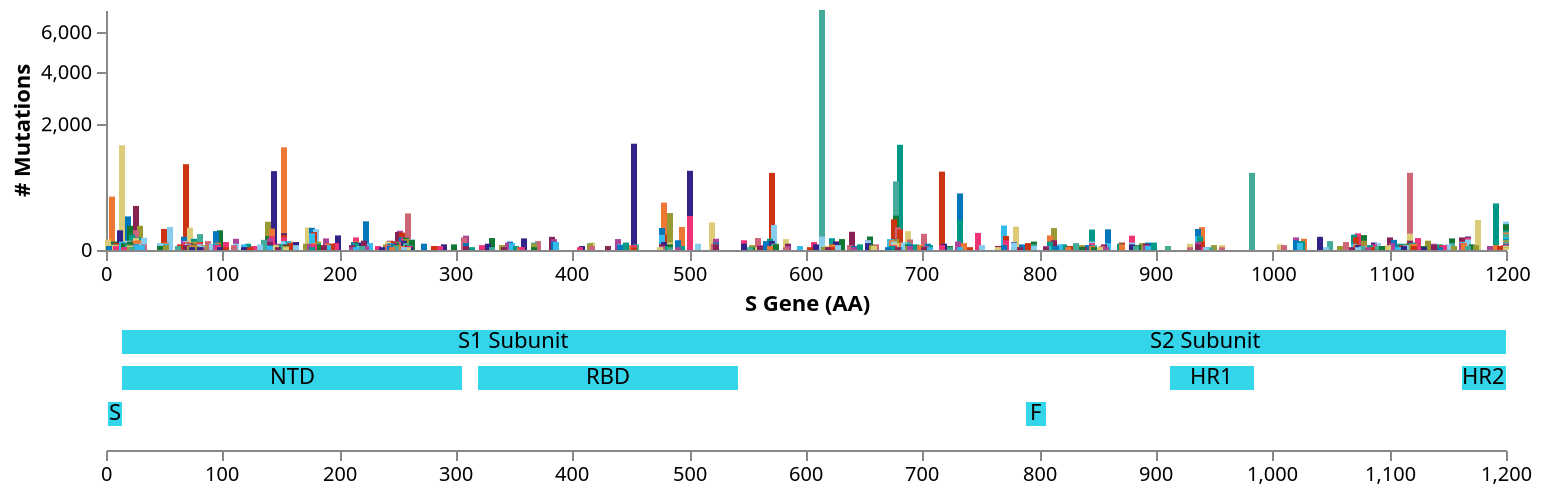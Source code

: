 {
  "$schema": "https://vega.github.io/schema/vega/v5.json",
  "description": "A basic bar chart example, with value labels shown upon mouse hover.",
  "width": 700,
  "height": 220,
  "padding": 5,

  "signals": [
    { "name": "entropyPlotHeight", "value": 120 },
    { "name": "domainPlotHeight", "value": 60 },
    { "name": "domainPlotYRange", "update": "[domainPlotHeight, 0]" },
    { "name": "domainPlotY", "update": "height - domainPlotHeight" },
    { "name": "entropyPlotYRange", "update": "[entropyPlotHeight, 0]" },
    { "name": "totalSequences", "value": 1000 },
    { "name": "posField", "value": 1 },
    {
      "name": "rectWidth",
      "update": "invert('xDetail', 3)"
    },
    { "name": "xRange", "value": [0, 1200] },
    { "name": "xLabel", "value": "S Gene (AA)" },
    { "name": "yLabel", "value": "# Mutations" },
    { "name": "detailDomain" },
    {
      "name": "hoverGroup",
      "value": null,
      "on": [
        {
          "events": "@entropybars:mouseover!",
          "update": "{group: datum.mutation}"
        },
        {
          "events": "@entropybars:mouseout!",
          "update": "null"
        }
      ]
    },
    {
      "name": "clearMutation",
      "value": true,
      "on": [
        {
          "events": "mouseup[!event.item]",
          "update": "true",
          "force": true
        }
      ]
    },
    {
      "name": "shiftMutation",
      "value": false,
      "on": [
        {
          "events": "@entropybars:click",
          "update": "event.shiftKey",
          "force": true
        }
      ]
    },
    {
      "name": "clickedMutation",
      "value": null,
      "on": [
        {
          "events": "@entropybars:click",
          "update": "{group: datum.mutation}",
          "force": true
        }
      ]
    },
    {
      "name": "clearDomain",
      "value": true,
      "on": [{ "events": "window:mousedown", "update": "true", "force": true }]
    },
    {
      "name": "shiftDomain",
      "value": false,
      "on": [
        {
          "events": "@domain_rects:click",
          "update": "event.shiftKey",
          "force": true
        }
      ]
    },
    {
      "name": "clickedDomain",
      "value": null,
      "on": [
        {
          "events": "@domain_rects:click",
          "update": "{name: datum.name}",
          "force": true
        }
      ]
    }
  ],
  "data": [
    {
      "name": "table",
      "format": {
        "type": "json"
      },
      "values": [{"group_id":3,"counts":7286,"mutation":"S|614|D|G","color":"#44aa99","mutationName":"S · D614G","pos":614},{"group_id":1557,"counts":1429,"mutation":"S|452|L|R","color":"#332288","mutationName":"S · L452R","pos":452},{"group_id":161,"counts":1401,"mutation":"S|681|P|H","color":"#009988","mutationName":"S · P681H","pos":681},{"group_id":30,"counts":1388,"mutation":"S|13|S|I","color":"#ddcc77","mutationName":"S · S13I","pos":13},{"group_id":6639,"counts":1333,"mutation":"S|152|W|C","color":"#ee7733","mutationName":"S · W152C","pos":152},{"group_id":157,"counts":931,"mutation":"S|69|HV|-","color":"#cc3311","mutationName":"S · HV69-","pos":69},{"group_id":159,"counts":794,"mutation":"S|501|N|Y","color":"#332288","mutationName":"S · N501Y","pos":501},{"group_id":158,"counts":787,"mutation":"S|144|Y|-","color":"#332288","mutationName":"S · Y144-","pos":144},{"group_id":162,"counts":777,"mutation":"S|716|T|I","color":"#cc3311","mutationName":"S · T716I","pos":716},{"group_id":160,"counts":753,"mutation":"S|570|A|D","color":"#cc3311","mutationName":"S · A570D","pos":570},{"group_id":163,"counts":753,"mutation":"S|982|S|A","color":"#44aa99","mutationName":"S · S982A","pos":982},{"group_id":164,"counts":753,"mutation":"S|1118|D|H","color":"#cc6677","mutationName":"S · D1118H","pos":1118},{"group_id":1244,"counts":595,"mutation":"S|677|Q|H","color":"#44aa99","mutationName":"S · Q677H","pos":677},{"group_id":3754,"counts":405,"mutation":"S|732|T|A","color":"#0077bb","mutationName":"S · T732A","pos":732},{"group_id":78,"counts":361,"mutation":"S|5|L|F","color":"#ee7733","mutationName":"S · L5F","pos":5},{"group_id":4653,"counts":284,"mutation":"S|478|T|K","color":"#ee7733","mutationName":"S · T478K","pos":478},{"group_id":2946,"counts":274,"mutation":"S|1191|K|N","color":"#009988","mutationName":"S · K1191N","pos":1191},{"group_id":1719,"counts":245,"mutation":"S|26|P|S","color":"#882255","mutationName":"S · P26S","pos":26},{"group_id":1895,"counts":173,"mutation":"S|484|E|K","color":"#999933","mutationName":"S · E484K","pos":484},{"group_id":2502,"counts":169,"mutation":"S|258|W|L","color":"#cc6677","mutationName":"S · W258L","pos":258},{"group_id":6868,"counts":149,"mutation":"S|677|Q|P","color":"#117733","mutationName":"S · Q677P","pos":677},{"group_id":704,"counts":146,"mutation":"S|501|N|T","color":"#ee3377","mutationName":"S · N501T","pos":501},{"group_id":2019,"counts":143,"mutation":"S|18|L|F","color":"#0077bb","mutationName":"S · L18F","pos":18},{"group_id":1933,"counts":119,"mutation":"S|675|Q|H","color":"#cc3311","mutationName":"S · Q675H","pos":675},{"group_id":2123,"counts":114,"mutation":"S|1176|V|F","color":"#ddcc77","mutationName":"S · V1176F","pos":1176},{"group_id":7144,"counts":113,"mutation":"S|732|T|S","color":"#009988","mutationName":"S · T732S","pos":732},{"group_id":1036,"counts":104,"mutation":"S|222|A|V","color":"#0077bb","mutationName":"S · A222V","pos":222},{"group_id":77,"counts":102,"mutation":"S|1228|V|L","color":"#88ccee","mutationName":"S · V1228L","pos":1228},{"group_id":2243,"counts":101,"mutation":"S|138|D|Y","color":"#999933","mutationName":"S · D138Y","pos":138},{"group_id":1479,"counts":96,"mutation":"S|520|A|S","color":"#ddcc77","mutationName":"S · A520S","pos":520},{"group_id":4242,"counts":84,"mutation":"S|1202|E|Q","color":"#117733","mutationName":"S · E1202Q","pos":1202},{"group_id":815,"counts":79,"mutation":"S|572|T|I","color":"#88ccee","mutationName":"S · T572I","pos":572},{"group_id":375,"counts":76,"mutation":"S|769|G|V","color":"#33bbee","mutationName":"S · G769V","pos":769},{"group_id":300,"counts":74,"mutation":"S|29|T|I","color":"#999933","mutationName":"S · T29I","pos":29},{"group_id":5936,"counts":74,"mutation":"S|20|T|I","color":"#117733","mutationName":"S · T20I","pos":20},{"group_id":1264,"counts":70,"mutation":"S|780|E|Q","color":"#ddcc77","mutationName":"S · E780Q","pos":780},{"group_id":368,"counts":67,"mutation":"S|54|L|F","color":"#88ccee","mutationName":"S · L54F","pos":54},{"group_id":2729,"counts":67,"mutation":"S|494|S|P","color":"#ee7733","mutationName":"S · S494P","pos":494},{"group_id":1189,"counts":66,"mutation":"S|939|S|F","color":"#ee7733","mutationName":"S · S939F","pos":939},{"group_id":4692,"counts":65,"mutation":"S|679|N|K","color":"#cc6677","mutationName":"S · N679K","pos":679},{"group_id":5235,"counts":64,"mutation":"S|173|Q|K","color":"#ddcc77","mutationName":"S · Q173K","pos":173},{"group_id":7449,"counts":63,"mutation":"S|72|G|R","color":"#ddcc77","mutationName":"S · G72R","pos":72},{"group_id":2021,"counts":62,"mutation":"S|176|L|F","color":"#0077bb","mutationName":"S · L176F","pos":176},{"group_id":315,"counts":61,"mutation":"S|477|S|N","color":"#0077bb","mutationName":"S · S477N","pos":477},{"group_id":1989,"counts":61,"mutation":"S|812|P|L","color":"#999933","mutationName":"S · P812L","pos":812},{"group_id":4652,"counts":58,"mutation":"S|142|G|S","color":"#ee7733","mutationName":"S · G142S","pos":142},{"group_id":1318,"counts":56,"mutation":"S|49|H|Y","color":"#cc3311","mutationName":"S · H49Y","pos":49},{"group_id":7231,"counts":56,"mutation":"S|936|D|N","color":"#0077bb","mutationName":"S · D936N","pos":936},{"group_id":1414,"counts":54,"mutation":"S|859|T|I","color":"#0077bb","mutationName":"S · T859I","pos":859},{"group_id":5296,"counts":54,"mutation":"S|180|E|V","color":"#88ccee","mutationName":"S · E180V","pos":180},{"group_id":172,"counts":53,"mutation":"S|845|A|S","color":"#009988","mutationName":"S · A845S","pos":845},{"group_id":4271,"counts":53,"mutation":"S|681|P|R","color":"#cc3311","mutationName":"S · P681R","pos":681},{"group_id":1462,"counts":50,"mutation":"S|1264|V|L","color":"#009988","mutationName":"S · V1264L","pos":1264},{"group_id":216,"counts":49,"mutation":"S|12|S|F","color":"#332288","mutationName":"S · S12F","pos":12},{"group_id":1149,"counts":49,"mutation":"S|98|S|F","color":"#117733","mutationName":"S · S98F","pos":98},{"group_id":3812,"counts":49,"mutation":"S|26|P|L","color":"#cc6677","mutationName":"S · P26L","pos":26},{"group_id":6325,"counts":47,"mutation":"S|252|G|V","color":"#aa4499","mutationName":"S · G252V","pos":252},{"group_id":31,"counts":45,"mutation":"S|95|T|I","color":"#0077bb","mutationName":"S · T95I","pos":95},{"group_id":1229,"counts":45,"mutation":"S|688|A|V","color":"#ddcc77","mutationName":"S · A688V","pos":688},{"group_id":4927,"counts":43,"mutation":"S|1252|S|F","color":"#44aa99","mutationName":"S · S1252F","pos":1252},{"group_id":111,"counts":42,"mutation":"S|640|S|F","color":"#882255","mutationName":"S · S640F","pos":640},{"group_id":3987,"counts":41,"mutation":"S|178|D|N","color":"#cc3311","mutationName":"S · D178N","pos":178},{"group_id":6605,"counts":41,"mutation":"S|251|P|S","color":"#882255","mutationName":"S · P251S","pos":251},{"group_id":633,"counts":38,"mutation":"S|254|S|F","color":"#cc3311","mutationName":"S · S254F","pos":254},{"group_id":1035,"counts":38,"mutation":"S|1237|M|I","color":"#ee7733","mutationName":"S · M1237I","pos":1237},{"group_id":5743,"counts":37,"mutation":"S|747|T|I","color":"#ee3377","mutationName":"S · T747I","pos":747},{"group_id":1740,"counts":35,"mutation":"S|153|M|I","color":"#332288","mutationName":"S · M153I","pos":153},{"group_id":2214,"counts":35,"mutation":"S|1073|K|N","color":"#ee3377","mutationName":"S · K1073N","pos":1073},{"group_id":2953,"counts":35,"mutation":"S|177|M|I","color":"#33bbee","mutationName":"S · M177I","pos":177},{"group_id":5165,"counts":34,"mutation":"S|1117|T|I","color":"#ddcc77","mutationName":"S · T1117I","pos":1117},{"group_id":3110,"counts":33,"mutation":"S|701|A|V","color":"#cc6677","mutationName":"S · A701V","pos":701},{"group_id":1047,"counts":32,"mutation":"S|80|D|Y","color":"#44aa99","mutationName":"S · D80Y","pos":80},{"group_id":1118,"counts":32,"mutation":"S|1229|M|I","color":"#44aa99","mutationName":"S · M1229I","pos":1229},{"group_id":960,"counts":30,"mutation":"S|22|T|I","color":"#009988","mutationName":"S · T22I","pos":22},{"group_id":5370,"counts":30,"mutation":"S|1070|A|V","color":"#009988","mutationName":"S · A1070V","pos":1070},{"group_id":7126,"counts":30,"mutation":"S|478|T|R","color":"#cc3311","mutationName":"S · T478R","pos":478},{"group_id":1152,"counts":29,"mutation":"S|477|S|R","color":"#33bbee","mutationName":"S · S477R","pos":477},{"group_id":3671,"counts":29,"mutation":"S|152|W|L","color":"#cc3311","mutationName":"S · W152L","pos":152},{"group_id":189,"counts":28,"mutation":"S|1078|A|S","color":"#117733","mutationName":"S · A1078S","pos":1078},{"group_id":1207,"counts":27,"mutation":"S|809|P|S","color":"#ee7733","mutationName":"S · P809S","pos":809},{"group_id":5507,"counts":27,"mutation":"S|198|D|G","color":"#332288","mutationName":"S · D198G","pos":198},{"group_id":463,"counts":26,"mutation":"S|879|A|S","color":"#ee3377","mutationName":"S · A879S","pos":879},{"group_id":2134,"counts":26,"mutation":"S|308|V|L","color":"#aa4499","mutationName":"S · V308L","pos":308},{"group_id":4476,"counts":25,"mutation":"S|771|A|S","color":"#cc3311","mutationName":"S · A771S","pos":771},{"group_id":840,"counts":24,"mutation":"S|936|D|Y","color":"#33bbee","mutationName":"S · D936Y","pos":936},{"group_id":2958,"counts":24,"mutation":"S|138|D|H","color":"#117733","mutationName":"S · D138H","pos":138},{"group_id":4272,"counts":24,"mutation":"S|143|V|F","color":"#ee3377","mutationName":"S · V143F","pos":143},{"group_id":641,"counts":23,"mutation":"S|938|L|F","color":"#009988","mutationName":"S · L938F","pos":938},{"group_id":1284,"counts":23,"mutation":"S|613|Q|H","color":"#88ccee","mutationName":"S · Q613H","pos":613},{"group_id":1637,"counts":23,"mutation":"S|655|H|Y","color":"#117733","mutationName":"S · H655Y","pos":655},{"group_id":3386,"counts":23,"mutation":"S|1167|G|V","color":"#332288","mutationName":"S · G1167V","pos":1167},{"group_id":2826,"counts":22,"mutation":"S|67|A|V","color":"#0077bb","mutationName":"S · A67V","pos":67},{"group_id":3495,"counts":22,"mutation":"S|382|V|L","color":"#882255","mutationName":"S · V382L","pos":382},{"group_id":6282,"counts":22,"mutation":"S|1040|V|F","color":"#332288","mutationName":"S · V1040F","pos":1040},{"group_id":2827,"counts":21,"mutation":"S|253|D|G","color":"#0077bb","mutationName":"S · D253G","pos":253},{"group_id":7055,"counts":21,"mutation":"S|1071|Q|L","color":"#cc3311","mutationName":"S · Q1071L","pos":1071},{"group_id":52,"counts":20,"mutation":"S|307|T|I","color":"#cc6677","mutationName":"S · T307I","pos":307},{"group_id":392,"counts":20,"mutation":"S|1263|P|L","color":"#33bbee","mutationName":"S · P1263L","pos":1263},{"group_id":837,"counts":20,"mutation":"S|215|D|Y","color":"#ee3377","mutationName":"S · D215Y","pos":215},{"group_id":1348,"counts":20,"mutation":"S|1162|P|S","color":"#882255","mutationName":"S · P1162S","pos":1162},{"group_id":1460,"counts":20,"mutation":"S|27|A|S","color":"#009988","mutationName":"S · A27S","pos":27},{"group_id":2093,"counts":20,"mutation":"S|1101|H|Y","color":"#882255","mutationName":"S · H1101Y","pos":1101},{"group_id":3120,"counts":20,"mutation":"S|1020|A|S","color":"#aa4499","mutationName":"S · A1020S","pos":1020},{"group_id":3800,"counts":20,"mutation":"S|152|W|R","color":"#ee3377","mutationName":"S · W152R","pos":152},{"group_id":7781,"counts":20,"mutation":"S|1167|G|A","color":"#ee3377","mutationName":"S · G1167A","pos":1167},{"group_id":1436,"counts":19,"mutation":"S|255|S|F","color":"#ee3377","mutationName":"S · S255F","pos":255},{"group_id":1852,"counts":19,"mutation":"S|257|G|S","color":"#117733","mutationName":"S · G257S","pos":257},{"group_id":3209,"counts":19,"mutation":"S|32|F|L","color":"#88ccee","mutationName":"S · F32L","pos":32},{"group_id":217,"counts":18,"mutation":"S|330|P|S","color":"#117733","mutationName":"S · P330S","pos":330},{"group_id":411,"counts":18,"mutation":"S|1124|G|V","color":"#ee3377","mutationName":"S · G1124V","pos":1124},{"group_id":593,"counts":18,"mutation":"S|558|K|N","color":"#cc6677","mutationName":"S · K558N","pos":558},{"group_id":3867,"counts":18,"mutation":"S|622|V|F","color":"#33bbee","mutationName":"S · V622F","pos":622},{"group_id":7268,"counts":18,"mutation":"S|26|P|H","color":"#ddcc77","mutationName":"S · P26H","pos":26},{"group_id":1226,"counts":17,"mutation":"S|189|L|F","color":"#aa4499","mutationName":"S · L189F","pos":189},{"group_id":3335,"counts":17,"mutation":"S|1153|D|Y","color":"#117733","mutationName":"S · D1153Y","pos":1153},{"group_id":4163,"counts":17,"mutation":"S|141|LGV|-","color":"#aa4499","mutationName":"S · LGV141-","pos":141},{"group_id":7195,"counts":17,"mutation":"S|359|S|N","color":"#332288","mutationName":"S · S359N","pos":359},{"group_id":126,"counts":16,"mutation":"S|76|T|I","color":"#009988","mutationName":"S · T76I","pos":76},{"group_id":871,"counts":16,"mutation":"S|522|A|S","color":"#aa4499","mutationName":"S · A522S","pos":522},{"group_id":1858,"counts":16,"mutation":"S|675|Q|R","color":"#332288","mutationName":"S · Q675R","pos":675},{"group_id":2453,"counts":16,"mutation":"S|111|D|N","color":"#aa4499","mutationName":"S · D111N","pos":111},{"group_id":2530,"counts":16,"mutation":"S|622|V|I","color":"#009988","mutationName":"S · V622I","pos":622},{"group_id":4293,"counts":16,"mutation":"S|1027|T|I","color":"#ee7733","mutationName":"S · T1027I","pos":1027},{"group_id":6946,"counts":16,"mutation":"S|1236|C|S","color":"#009988","mutationName":"S · C1236S","pos":1236},{"group_id":7758,"counts":16,"mutation":"S|569|I|F","color":"#009988","mutationName":"S · I569F","pos":569},{"group_id":724,"counts":15,"mutation":"S|672|A|V","color":"#33bbee","mutationName":"S · A672V","pos":672},{"group_id":1117,"counts":15,"mutation":"S|439|N|K","color":"#aa4499","mutationName":"S · N439K","pos":439},{"group_id":2022,"counts":15,"mutation":"S|583|E|D","color":"#ddcc77","mutationName":"S · E583D","pos":583},{"group_id":2654,"counts":15,"mutation":"S|631|P|S","color":"#117733","mutationName":"S · P631S","pos":631},{"group_id":3425,"counts":15,"mutation":"S|384|P|L","color":"#aa4499","mutationName":"S · P384L","pos":384},{"group_id":3902,"counts":15,"mutation":"S|677|Q|R","color":"#999933","mutationName":"S · Q677R","pos":677},{"group_id":7156,"counts":15,"mutation":"S|257|G|V","color":"#999933","mutationName":"S · G257V","pos":257},{"group_id":251,"counts":14,"mutation":"S|262|A|S","color":"#88ccee","mutationName":"S · A262S","pos":262},{"group_id":928,"counts":14,"mutation":"S|1219|G|C","color":"#0077bb","mutationName":"S · G1219C","pos":1219},{"group_id":3091,"counts":14,"mutation":"S|2|F|L","color":"#ddcc77","mutationName":"S · F2L","pos":2},{"group_id":4407,"counts":14,"mutation":"S|689|S|I","color":"#cc6677","mutationName":"S · S689I","pos":689},{"group_id":6899,"counts":14,"mutation":"S|1168|D|G","color":"#88ccee","mutationName":"S · D1168G","pos":1168},{"group_id":39,"counts":13,"mutation":"S|1219|G|V","color":"#33bbee","mutationName":"S · G1219V","pos":1219},{"group_id":369,"counts":13,"mutation":"S|1104|V|L","color":"#0077bb","mutationName":"S · V1104L","pos":1104},{"group_id":1029,"counts":13,"mutation":"S|812|P|S","color":"#cc6677","mutationName":"S · P812S","pos":812},{"group_id":6318,"counts":13,"mutation":"S|263|A|S","color":"#117733","mutationName":"S · A263S","pos":263},{"group_id":6933,"counts":13,"mutation":"S|136|C|G","color":"#44aa99","mutationName":"S · C136G","pos":136},{"group_id":526,"counts":12,"mutation":"S|1020|A|V","color":"#0077bb","mutationName":"S · A1020V","pos":1020},{"group_id":839,"counts":12,"mutation":"S|547|T|I","color":"#ee3377","mutationName":"S · T547I","pos":547},{"group_id":1227,"counts":12,"mutation":"S|772|V|I","color":"#ee3377","mutationName":"S · V772I","pos":772},{"group_id":2471,"counts":12,"mutation":"S|653|A|V","color":"#ee3377","mutationName":"S · A653V","pos":653},{"group_id":2477,"counts":12,"mutation":"S|27|A|V","color":"#ee7733","mutationName":"S · A27V","pos":27},{"group_id":2988,"counts":12,"mutation":"S|1243|C|F","color":"#999933","mutationName":"S · C1243F","pos":1243},{"group_id":3935,"counts":12,"mutation":"S|654|E|Q","color":"#88ccee","mutationName":"S · E654Q","pos":654},{"group_id":5214,"counts":12,"mutation":"S|813|S|I","color":"#882255","mutationName":"S · S813I","pos":813},{"group_id":6840,"counts":12,"mutation":"S|490|F|S","color":"#0077bb","mutationName":"S · F490S","pos":490},{"group_id":6886,"counts":12,"mutation":"S|674|Y|F","color":"#ee7733","mutationName":"S · Y674F","pos":674},{"group_id":2270,"counts":11,"mutation":"S|221|S|L","color":"#882255","mutationName":"S · S221L","pos":221},{"group_id":3254,"counts":11,"mutation":"S|1118|D|Y","color":"#882255","mutationName":"S · D1118Y","pos":1118},{"group_id":3396,"counts":11,"mutation":"S|256|S|L","color":"#332288","mutationName":"S · S256L","pos":256},{"group_id":3805,"counts":11,"mutation":"S|22|T|N","color":"#ee7733","mutationName":"S · T22N","pos":22},{"group_id":4307,"counts":11,"mutation":"S|243|A|S","color":"#aa4499","mutationName":"S · A243S","pos":243},{"group_id":4603,"counts":11,"mutation":"S|67|A|S","color":"#aa4499","mutationName":"S · A67S","pos":67},{"group_id":4981,"counts":11,"mutation":"S|1078|A|T","color":"#999933","mutationName":"S · A1078T","pos":1078},{"group_id":5524,"counts":11,"mutation":"S|19|T|I","color":"#88ccee","mutationName":"S · T19I","pos":19},{"group_id":7226,"counts":11,"mutation":"S|1133|V|A","color":"#999933","mutationName":"S · V1133A","pos":1133},{"group_id":90,"counts":10,"mutation":"S|153|M|T","color":"#88ccee","mutationName":"S · M153T","pos":153},{"group_id":1504,"counts":10,"mutation":"S|215|D|G","color":"#ee7733","mutationName":"S · D215G","pos":215},{"group_id":1667,"counts":10,"mutation":"S|69|H|Y","color":"#88ccee","mutationName":"S · H69Y","pos":69},{"group_id":2472,"counts":10,"mutation":"S|570|A|V","color":"#332288","mutationName":"S · A570V","pos":570},{"group_id":4184,"counts":10,"mutation":"S|245|H|Y","color":"#cc3311","mutationName":"S · H245Y","pos":245},{"group_id":6157,"counts":10,"mutation":"S|88|D|H","color":"#cc6677","mutationName":"S · D88H","pos":88},{"group_id":6878,"counts":10,"mutation":"S|1026|A|S","color":"#009988","mutationName":"S · A1026S","pos":1026},{"group_id":6880,"counts":10,"mutation":"S|565|F|L","color":"#0077bb","mutationName":"S · F565L","pos":565},{"group_id":7414,"counts":10,"mutation":"S|1050|M|I","color":"#44aa99","mutationName":"S · M1050I","pos":1050},{"group_id":7666,"counts":10,"mutation":"S|370|N|S","color":"#cc6677","mutationName":"S · N370S","pos":370},{"group_id":7996,"counts":10,"mutation":"S|156|E|V","color":"#009988","mutationName":"S · E156V","pos":156},{"group_id":62,"counts":9,"mutation":"S|181|G|V","color":"#999933","mutationName":"S · G181V","pos":181},{"group_id":374,"counts":9,"mutation":"S|1162|P|L","color":"#cc6677","mutationName":"S · P1162L","pos":1162},{"group_id":1154,"counts":9,"mutation":"S|626|A|S","color":"#ee3377","mutationName":"S · A626S","pos":626},{"group_id":1365,"counts":9,"mutation":"S|731|M|I","color":"#aa4499","mutationName":"S · M731I","pos":731},{"group_id":1375,"counts":9,"mutation":"S|846|A|V","color":"#88ccee","mutationName":"S · A846V","pos":846},{"group_id":1547,"counts":9,"mutation":"S|940|S|F","color":"#cc3311","mutationName":"S · S940F","pos":940},{"group_id":1584,"counts":9,"mutation":"S|796|D|Y","color":"#117733","mutationName":"S · D796Y","pos":796},{"group_id":1689,"counts":9,"mutation":"S|75|G|V","color":"#999933","mutationName":"S · G75V","pos":75},{"group_id":1692,"counts":9,"mutation":"S|346|R|K","color":"#0077bb","mutationName":"S · R346K","pos":346},{"group_id":1706,"counts":9,"mutation":"S|241|LLA|-","color":"#ddcc77","mutationName":"S · LLA241-","pos":241},{"group_id":1731,"counts":9,"mutation":"S|384|P|S","color":"#0077bb","mutationName":"S · P384S","pos":384},{"group_id":1934,"counts":9,"mutation":"S|21|R|I","color":"#117733","mutationName":"S · R21I","pos":21},{"group_id":2090,"counts":9,"mutation":"S|157|F|L","color":"#ee7733","mutationName":"S · F157L","pos":157},{"group_id":2904,"counts":9,"mutation":"S|626|A|V","color":"#332288","mutationName":"S · A626V","pos":626},{"group_id":3049,"counts":9,"mutation":"S|676|T|I","color":"#88ccee","mutationName":"S · T676I","pos":676},{"group_id":3253,"counts":9,"mutation":"S|14|Q|H","color":"#33bbee","mutationName":"S · Q14H","pos":14},{"group_id":5578,"counts":9,"mutation":"S|251|P|H","color":"#cc6677","mutationName":"S · P251H","pos":251},{"group_id":7917,"counts":9,"mutation":"S|809|P|L","color":"#009988","mutationName":"S · P809L","pos":809},{"group_id":8284,"counts":9,"mutation":"S|6|V|I","color":"#117733","mutationName":"S · V6I","pos":6},{"group_id":8288,"counts":9,"mutation":"S|156|E|Q","color":"#33bbee","mutationName":"S · E156Q","pos":156},{"group_id":143,"counts":8,"mutation":"S|778|T|I","color":"#332288","mutationName":"S · T778I","pos":778},{"group_id":474,"counts":8,"mutation":"S|141|LGVY|-","color":"#882255","mutationName":"S · LGVY141-","pos":141},{"group_id":1258,"counts":8,"mutation":"S|687|V|I","color":"#44aa99","mutationName":"S · V687I","pos":687},{"group_id":1272,"counts":8,"mutation":"S|1163|D|Y","color":"#33bbee","mutationName":"S · D1163Y","pos":1163},{"group_id":1911,"counts":8,"mutation":"S|1063|L|F","color":"#cc6677","mutationName":"S · L1063F","pos":1063},{"group_id":1998,"counts":8,"mutation":"S|936|D|H","color":"#aa4499","mutationName":"S · D936H","pos":936},{"group_id":3327,"counts":8,"mutation":"S|213|V|L","color":"#0077bb","mutationName":"S · V213L","pos":213},{"group_id":5720,"counts":8,"mutation":"S|479|P|S","color":"#332288","mutationName":"S · P479S","pos":479},{"group_id":6068,"counts":8,"mutation":"S|1239|S|T","color":"#44aa99","mutationName":"S · S1239T","pos":1239},{"group_id":6820,"counts":8,"mutation":"S|607|Q|H","color":"#ee3377","mutationName":"S · Q607H","pos":607},{"group_id":6927,"counts":8,"mutation":"S|102|R|S","color":"#ee3377","mutationName":"S · R102S","pos":102},{"group_id":7543,"counts":8,"mutation":"S|385|T|I","color":"#33bbee","mutationName":"S · T385I","pos":385},{"group_id":7586,"counts":8,"mutation":"S|163|A|S","color":"#332288","mutationName":"S · A163S","pos":163},{"group_id":8012,"counts":8,"mutation":"S|69|H|Q","color":"#ee3377","mutationName":"S · H69Q","pos":69},{"group_id":8129,"counts":8,"mutation":"S|80|D|A","color":"#cc3311","mutationName":"S · D80A","pos":80},{"group_id":420,"counts":7,"mutation":"S|344|A|S","color":"#aa4499","mutationName":"S · A344S","pos":344},{"group_id":471,"counts":7,"mutation":"S|367|V|F","color":"#44aa99","mutationName":"S · V367F","pos":367},{"group_id":580,"counts":7,"mutation":"S|899|A|S","color":"#009988","mutationName":"S · A899S","pos":899},{"group_id":738,"counts":7,"mutation":"S|215|D|H","color":"#cc3311","mutationName":"S · D215H","pos":215},{"group_id":1356,"counts":7,"mutation":"S|70|V|F","color":"#ee7733","mutationName":"S · V70F","pos":70},{"group_id":1863,"counts":7,"mutation":"S|484|E|Q","color":"#ddcc77","mutationName":"S · E484Q","pos":484},{"group_id":2108,"counts":7,"mutation":"S|216|L|F","color":"#332288","mutationName":"S · L216F","pos":216},{"group_id":2448,"counts":7,"mutation":"S|96|E|D","color":"#ee7733","mutationName":"S · E96D","pos":96},{"group_id":2691,"counts":7,"mutation":"S|681|P|L","color":"#ee7733","mutationName":"S · P681L","pos":681},{"group_id":3042,"counts":7,"mutation":"S|78|R|M","color":"#ee7733","mutationName":"S · R78M","pos":78},{"group_id":3262,"counts":7,"mutation":"S|1120|T|I","color":"#0077bb","mutationName":"S · T1120I","pos":1120},{"group_id":3550,"counts":7,"mutation":"S|522|A|V","color":"#0077bb","mutationName":"S · A522V","pos":522},{"group_id":3611,"counts":7,"mutation":"S|684|A|V","color":"#88ccee","mutationName":"S · A684V","pos":684},{"group_id":3726,"counts":7,"mutation":"S|446|G|V","color":"#009988","mutationName":"S · G446V","pos":446},{"group_id":4093,"counts":7,"mutation":"S|879|A|V","color":"#88ccee","mutationName":"S · A879V","pos":879},{"group_id":5009,"counts":7,"mutation":"S|1087|A|S","color":"#332288","mutationName":"S · A1087S","pos":1087},{"group_id":5778,"counts":7,"mutation":"S|871|A|V","color":"#cc3311","mutationName":"S · A871V","pos":871},{"group_id":6983,"counts":7,"mutation":"S|779|Q|R","color":"#88ccee","mutationName":"S · Q779R","pos":779},{"group_id":7672,"counts":7,"mutation":"S|249|L|S","color":"#117733","mutationName":"S · L249S","pos":249},{"group_id":7714,"counts":7,"mutation":"S|52|Q|R","color":"#ee7733","mutationName":"S · Q52R","pos":52},{"group_id":8130,"counts":7,"mutation":"S|417|K|N","color":"#ddcc77","mutationName":"S · K417N","pos":417},{"group_id":8153,"counts":7,"mutation":"S|893|A|S","color":"#0077bb","mutationName":"S · A893S","pos":893},{"group_id":762,"counts":6,"mutation":"S|47|V|I","color":"#88ccee","mutationName":"S · V47I","pos":47},{"group_id":879,"counts":6,"mutation":"S|831|A|V","color":"#44aa99","mutationName":"S · A831V","pos":831},{"group_id":979,"counts":6,"mutation":"S|72|G|W","color":"#882255","mutationName":"S · G72W","pos":72},{"group_id":1698,"counts":6,"mutation":"S|791|T|I","color":"#cc3311","mutationName":"S · T791I","pos":791},{"group_id":1756,"counts":6,"mutation":"S|9|P|L","color":"#999933","mutationName":"S · P9L","pos":9},{"group_id":1783,"counts":6,"mutation":"S|197|I|V","color":"#ee3377","mutationName":"S · I197V","pos":197},{"group_id":1890,"counts":6,"mutation":"S|309|E|Q","color":"#0077bb","mutationName":"S · E309Q","pos":309},{"group_id":2207,"counts":6,"mutation":"S|859|T|N","color":"#33bbee","mutationName":"S · T859N","pos":859},{"group_id":2755,"counts":6,"mutation":"S|1091|R|H","color":"#88ccee","mutationName":"S · R1091H","pos":1091},{"group_id":2874,"counts":6,"mutation":"S|1163|D|G","color":"#aa4499","mutationName":"S · D1163G","pos":1163},{"group_id":2979,"counts":6,"mutation":"S|214|R|L","color":"#009988","mutationName":"S · R214L","pos":214},{"group_id":3138,"counts":6,"mutation":"S|678|T|I","color":"#ddcc77","mutationName":"S · T678I","pos":678},{"group_id":3599,"counts":6,"mutation":"S|348|A|S","color":"#33bbee","mutationName":"S · A348S","pos":348},{"group_id":4150,"counts":6,"mutation":"S|181|G|A","color":"#44aa99","mutationName":"S · G181A","pos":181},{"group_id":4386,"counts":6,"mutation":"S|1235|C|F","color":"#0077bb","mutationName":"S · C1235F","pos":1235},{"group_id":4552,"counts":6,"mutation":"S|735|S|L","color":"#ee7733","mutationName":"S · S735L","pos":735},{"group_id":4588,"counts":6,"mutation":"S|1164|V|I","color":"#ee7733","mutationName":"S · V1164I","pos":1164},{"group_id":4667,"counts":6,"mutation":"S|257|G|D","color":"#44aa99","mutationName":"S · G257D","pos":257},{"group_id":4714,"counts":6,"mutation":"S|227|V|L","color":"#33bbee","mutationName":"S · V227L","pos":227},{"group_id":5029,"counts":6,"mutation":"S|178|D|G","color":"#ee7733","mutationName":"S · D178G","pos":178},{"group_id":5344,"counts":6,"mutation":"S|16|V|F","color":"#117733","mutationName":"S · V16F","pos":16},{"group_id":5460,"counts":6,"mutation":"S|1103|F|L","color":"#aa4499","mutationName":"S · F1103L","pos":1103},{"group_id":5834,"counts":6,"mutation":"S|654|E|K","color":"#332288","mutationName":"S · E654K","pos":654},{"group_id":6226,"counts":6,"mutation":"S|888|F|L","color":"#999933","mutationName":"S · F888L","pos":888},{"group_id":7118,"counts":6,"mutation":"S|1153|D|G","color":"#44aa99","mutationName":"S · D1153G","pos":1153},{"group_id":7269,"counts":6,"mutation":"S|8|L|F","color":"#cc3311","mutationName":"S · L8F","pos":8},{"group_id":7280,"counts":6,"mutation":"S|1023|N|S","color":"#33bbee","mutationName":"S · N1023S","pos":1023},{"group_id":7502,"counts":6,"mutation":"S|157|F|S","color":"#cc3311","mutationName":"S · F157S","pos":157},{"group_id":7673,"counts":6,"mutation":"S|1121|F|L","color":"#009988","mutationName":"S · F1121L","pos":1121},{"group_id":7692,"counts":6,"mutation":"S|846|A|G","color":"#ee3377","mutationName":"S · A846G","pos":846},{"group_id":8152,"counts":6,"mutation":"S|246|R|I","color":"#ee3377","mutationName":"S · R246I","pos":246},{"group_id":8187,"counts":6,"mutation":"S|244|L|S","color":"#33bbee","mutationName":"S · L244S","pos":244},{"group_id":8345,"counts":6,"mutation":"S|80|D|F","color":"#ee3377","mutationName":"S · D80F","pos":80},{"group_id":503,"counts":5,"mutation":"S|1114|I|T","color":"#44aa99","mutationName":"S · I1114T","pos":1114},{"group_id":1186,"counts":5,"mutation":"S|272|P|L","color":"#0077bb","mutationName":"S · P272L","pos":272},{"group_id":1199,"counts":5,"mutation":"S|90|V|F","color":"#88ccee","mutationName":"S · V90F","pos":90},{"group_id":1218,"counts":5,"mutation":"S|1122|V|L","color":"#ee7733","mutationName":"S · V1122L","pos":1122},{"group_id":1265,"counts":5,"mutation":"S|1251|G|V","color":"#88ccee","mutationName":"S · G1251V","pos":1251},{"group_id":1332,"counts":5,"mutation":"S|1203|L|F","color":"#999933","mutationName":"S · L1203F","pos":1203},{"group_id":1545,"counts":5,"mutation":"S|508|Y|H","color":"#88ccee","mutationName":"S · Y508H","pos":508},{"group_id":2013,"counts":5,"mutation":"S|28|Y|H","color":"#88ccee","mutationName":"S · Y28H","pos":28},{"group_id":2094,"counts":5,"mutation":"S|575|A|S","color":"#999933","mutationName":"S · A575S","pos":575},{"group_id":2248,"counts":5,"mutation":"S|1259|D|Y","color":"#ddcc77","mutationName":"S · D1259Y","pos":1259},{"group_id":2393,"counts":5,"mutation":"S|929|S|I","color":"#ddcc77","mutationName":"S · S929I","pos":929},{"group_id":2509,"counts":5,"mutation":"S|71|S|F","color":"#88ccee","mutationName":"S · S71F","pos":71},{"group_id":2737,"counts":5,"mutation":"S|704|S|L","color":"#0077bb","mutationName":"S · S704L","pos":704},{"group_id":2890,"counts":5,"mutation":"S|892|A|S","color":"#882255","mutationName":"S · A892S","pos":892},{"group_id":3841,"counts":5,"mutation":"S|96|E|G","color":"#cc3311","mutationName":"S · E96G","pos":96},{"group_id":4013,"counts":5,"mutation":"S|112|S|L","color":"#88ccee","mutationName":"S · S112L","pos":112},{"group_id":4359,"counts":5,"mutation":"S|190|R|S","color":"#ee7733","mutationName":"S · R190S","pos":190},{"group_id":4395,"counts":5,"mutation":"S|1251|G|R","color":"#332288","mutationName":"S · G1251R","pos":1251},{"group_id":4427,"counts":5,"mutation":"S|52|Q|H","color":"#33bbee","mutationName":"S · Q52H","pos":52},{"group_id":4451,"counts":5,"mutation":"S|584|I|V","color":"#882255","mutationName":"S · I584V","pos":584},{"group_id":4520,"counts":5,"mutation":"S|1237|M|V","color":"#ee3377","mutationName":"S · M1237V","pos":1237},{"group_id":4843,"counts":5,"mutation":"S|1116|T|N","color":"#999933","mutationName":"S · T1116N","pos":1116},{"group_id":4873,"counts":5,"mutation":"S|1069|P|S","color":"#0077bb","mutationName":"S · P1069S","pos":1069},{"group_id":4954,"counts":5,"mutation":"S|521|P|S","color":"#cc6677","mutationName":"S · P521S","pos":521},{"group_id":5018,"counts":5,"mutation":"S|247|S|N","color":"#332288","mutationName":"S · S247N","pos":247},{"group_id":5186,"counts":5,"mutation":"S|547|T|K","color":"#332288","mutationName":"S · T547K","pos":547},{"group_id":5236,"counts":5,"mutation":"S|1070|A|S","color":"#33bbee","mutationName":"S · A1070S","pos":1070},{"group_id":5246,"counts":5,"mutation":"S|1242|S|I","color":"#117733","mutationName":"S · S1242I","pos":1242},{"group_id":5280,"counts":5,"mutation":"S|193|V|L","color":"#cc3311","mutationName":"S · V193L","pos":193},{"group_id":5318,"counts":5,"mutation":"S|573|T|I","color":"#44aa99","mutationName":"S · T573I","pos":573},{"group_id":5415,"counts":5,"mutation":"S|719|T|I","color":"#332288","mutationName":"S · T719I","pos":719},{"group_id":5517,"counts":5,"mutation":"S|414|Q|R","color":"#117733","mutationName":"S · Q414R","pos":414},{"group_id":5872,"counts":5,"mutation":"S|870|I|V","color":"#009988","mutationName":"S · I870V","pos":870},{"group_id":6065,"counts":5,"mutation":"S|1109|F|I","color":"#009988","mutationName":"S · F1109I","pos":1109},{"group_id":6461,"counts":5,"mutation":"S|1139|D|N","color":"#aa4499","mutationName":"S · D1139N","pos":1139},{"group_id":6537,"counts":5,"mutation":"S|148|N|T","color":"#aa4499","mutationName":"S · N148T","pos":148},{"group_id":7071,"counts":5,"mutation":"S|171|V|F","color":"#999933","mutationName":"S · V171F","pos":171},{"group_id":7214,"counts":5,"mutation":"S|95|T|N","color":"#33bbee","mutationName":"S · T95N","pos":95},{"group_id":7428,"counts":5,"mutation":"S|367|V|L","color":"#999933","mutationName":"S · V367L","pos":367},{"group_id":8041,"counts":5,"mutation":"S|1233|M|L","color":"#aa4499","mutationName":"S · M1233L","pos":1233},{"group_id":8044,"counts":5,"mutation":"S|1239|S|G","color":"#88ccee","mutationName":"S · S1239G","pos":1239},{"group_id":8244,"counts":5,"mutation":"S|414|Q|K","color":"#44aa99","mutationName":"S · Q414K","pos":414},{"group_id":8263,"counts":5,"mutation":"S|1266|K|R","color":"#ee7733","mutationName":"S · K1266R","pos":1266},{"group_id":8276,"counts":5,"mutation":"S|121|N|D","color":"#009988","mutationName":"S · N121D","pos":121},{"group_id":8299,"counts":5,"mutation":"S|415|T|A","color":"#999933","mutationName":"S · T415A","pos":415},{"group_id":8381,"counts":5,"mutation":"S|327|V|I","color":"#332288","mutationName":"S · V327I","pos":327},{"group_id":22,"counts":4,"mutation":"S|477|S|G","color":"#882255","mutationName":"S · S477G","pos":477},{"group_id":425,"counts":4,"mutation":"S|1247|C|F","color":"#33bbee","mutationName":"S · C1247F","pos":1247},{"group_id":731,"counts":4,"mutation":"S|822|L|F","color":"#009988","mutationName":"S · L822F","pos":822},{"group_id":1155,"counts":4,"mutation":"S|1150|E|D","color":"#88ccee","mutationName":"S · E1150D","pos":1150},{"group_id":1300,"counts":4,"mutation":"S|299|T|I","color":"#117733","mutationName":"S · T299I","pos":299},{"group_id":1481,"counts":4,"mutation":"S|118|L|F","color":"#33bbee","mutationName":"S · L118F","pos":118},{"group_id":1813,"counts":4,"mutation":"S|856|N|S","color":"#882255","mutationName":"S · N856S","pos":856},{"group_id":2064,"counts":4,"mutation":"S|574|D|Y","color":"#117733","mutationName":"S · D574Y","pos":574},{"group_id":2160,"counts":4,"mutation":"S|6|V|F","color":"#44aa99","mutationName":"S · V6F","pos":6},{"group_id":2266,"counts":4,"mutation":"S|151|S|I","color":"#009988","mutationName":"S · S151I","pos":151},{"group_id":2482,"counts":4,"mutation":"S|240|T|I","color":"#999933","mutationName":"S · T240I","pos":240},{"group_id":2559,"counts":4,"mutation":"S|1230|V|L","color":"#999933","mutationName":"S · V1230L","pos":1230},{"group_id":2577,"counts":4,"mutation":"S|818|I|V","color":"#33bbee","mutationName":"S · I818V","pos":818},{"group_id":3291,"counts":4,"mutation":"S|72|G|V","color":"#cc6677","mutationName":"S · G72V","pos":72},{"group_id":3385,"counts":4,"mutation":"S|660|Y|F","color":"#cc6677","mutationName":"S · Y660F","pos":660},{"group_id":3562,"counts":4,"mutation":"S|25|P|S","color":"#0077bb","mutationName":"S · P25S","pos":25},{"group_id":3591,"counts":4,"mutation":"S|623|A|S","color":"#ee7733","mutationName":"S · A623S","pos":623},{"group_id":3868,"counts":4,"mutation":"S|441|L|I","color":"#33bbee","mutationName":"S · L441I","pos":441},{"group_id":4005,"counts":4,"mutation":"S|483|V|F","color":"#117733","mutationName":"S · V483F","pos":483},{"group_id":4065,"counts":4,"mutation":"S|647|A|S","color":"#009988","mutationName":"S · A647S","pos":647},{"group_id":4155,"counts":4,"mutation":"S|289|V|I","color":"#332288","mutationName":"S · V289I","pos":289},{"group_id":4402,"counts":4,"mutation":"S|1071|Q|H","color":"#ee7733","mutationName":"S · Q1071H","pos":1071},{"group_id":4431,"counts":4,"mutation":"S|153|M|V","color":"#44aa99","mutationName":"S · M153V","pos":153},{"group_id":4452,"counts":4,"mutation":"S|687|V|L","color":"#117733","mutationName":"S · V687L","pos":687},{"group_id":4505,"counts":4,"mutation":"S|1006|T|I","color":"#ddcc77","mutationName":"S · T1006I","pos":1006},{"group_id":4592,"counts":4,"mutation":"S|80|D|N","color":"#88ccee","mutationName":"S · D80N","pos":80},{"group_id":4615,"counts":4,"mutation":"S|1144|E|Q","color":"#009988","mutationName":"S · E1144Q","pos":1144},{"group_id":4791,"counts":4,"mutation":"S|1171|G|S","color":"#117733","mutationName":"S · G1171S","pos":1171},{"group_id":4874,"counts":4,"mutation":"S|796|D|N","color":"#44aa99","mutationName":"S · D796N","pos":796},{"group_id":5118,"counts":4,"mutation":"S|455|L|F","color":"#44aa99","mutationName":"S · L455F","pos":455},{"group_id":5204,"counts":4,"mutation":"S|33|T|I","color":"#cc6677","mutationName":"S · T33I","pos":33},{"group_id":5325,"counts":4,"mutation":"S|174|P|S","color":"#882255","mutationName":"S · P174S","pos":174},{"group_id":5537,"counts":4,"mutation":"S|181|G|R","color":"#117733","mutationName":"S · G181R","pos":181},{"group_id":5765,"counts":4,"mutation":"S|1244|L|F","color":"#cc6677","mutationName":"S · L1244F","pos":1244},{"group_id":5962,"counts":4,"mutation":"S|1208|Q|H","color":"#882255","mutationName":"S · Q1208H","pos":1208},{"group_id":5974,"counts":4,"mutation":"S|243|AL|-","color":"#882255","mutationName":"S · AL243-","pos":243},{"group_id":6195,"counts":4,"mutation":"S|64|W|R","color":"#cc3311","mutationName":"S · W64R","pos":64},{"group_id":6430,"counts":4,"mutation":"S|690|Q|R","color":"#0077bb","mutationName":"S · Q690R","pos":690},{"group_id":6476,"counts":4,"mutation":"S|879|A|T","color":"#332288","mutationName":"S · A879T","pos":879},{"group_id":6497,"counts":4,"mutation":"S|1260|D|Y","color":"#aa4499","mutationName":"S · D1260Y","pos":1260},{"group_id":6941,"counts":4,"mutation":"S|245|H|N","color":"#009988","mutationName":"S · H245N","pos":245},{"group_id":7112,"counts":4,"mutation":"S|1210|I|V","color":"#aa4499","mutationName":"S · I1210V","pos":1210},{"group_id":7177,"counts":4,"mutation":"S|694|A|V","color":"#009988","mutationName":"S · A694V","pos":694},{"group_id":7566,"counts":4,"mutation":"S|1087|A|G","color":"#ee3377","mutationName":"S · A1087G","pos":1087},{"group_id":7674,"counts":4,"mutation":"S|608|V|I","color":"#332288","mutationName":"S · V608I","pos":608},{"group_id":7720,"counts":4,"mutation":"S|175|F|S","color":"#aa4499","mutationName":"S · F175S","pos":175},{"group_id":7744,"counts":4,"mutation":"S|179|L|I","color":"#ee3377","mutationName":"S · L179I","pos":179},{"group_id":7812,"counts":4,"mutation":"S|871|A|S","color":"#ee7733","mutationName":"S · A871S","pos":871},{"group_id":7904,"counts":4,"mutation":"S|936|D|G","color":"#882255","mutationName":"S · D936G","pos":936},{"group_id":7925,"counts":4,"mutation":"S|786|K|R","color":"#0077bb","mutationName":"S · K786R","pos":786},{"group_id":7950,"counts":4,"mutation":"S|522|A|P","color":"#882255","mutationName":"S · A522P","pos":522},{"group_id":8051,"counts":4,"mutation":"S|154|E|A","color":"#117733","mutationName":"S · E154A","pos":154},{"group_id":8173,"counts":4,"mutation":"S|95|T|S","color":"#009988","mutationName":"S · T95S","pos":95},{"group_id":8212,"counts":4,"mutation":"S|1245|K|R","color":"#0077bb","mutationName":"S · K1245R","pos":1245},{"group_id":8274,"counts":4,"mutation":"S|19|T|R","color":"#44aa99","mutationName":"S · T19R","pos":19},{"group_id":8301,"counts":4,"mutation":"S|1114|I|V","color":"#117733","mutationName":"S · I1114V","pos":1114},{"group_id":8342,"counts":4,"mutation":"S|75|G|A","color":"#117733","mutationName":"S · G75A","pos":75},{"group_id":8398,"counts":4,"mutation":"S|132|E|Q","color":"#88ccee","mutationName":"S · E132Q","pos":132},{"group_id":226,"counts":3,"mutation":"S|1146|D|Y","color":"#cc3311","mutationName":"S · D1146Y","pos":1146},{"group_id":327,"counts":3,"mutation":"S|163|A|V","color":"#88ccee","mutationName":"S · A163V","pos":163},{"group_id":345,"counts":3,"mutation":"S|9|P|S","color":"#ddcc77","mutationName":"S · P9S","pos":9},{"group_id":367,"counts":3,"mutation":"S|51|T|I","color":"#999933","mutationName":"S · T51I","pos":51},{"group_id":505,"counts":3,"mutation":"S|146|H|Y","color":"#cc6677","mutationName":"S · H146Y","pos":146},{"group_id":754,"counts":3,"mutation":"S|846|A|S","color":"#332288","mutationName":"S · A846S","pos":846},{"group_id":982,"counts":3,"mutation":"S|884|S|F","color":"#117733","mutationName":"S · S884F","pos":884},{"group_id":1024,"counts":3,"mutation":"S|1250|C|F","color":"#ee3377","mutationName":"S · C1250F","pos":1250},{"group_id":1126,"counts":3,"mutation":"S|1084|D|Y","color":"#009988","mutationName":"S · D1084Y","pos":1084},{"group_id":1865,"counts":3,"mutation":"S|140|F|-","color":"#cc6677","mutationName":"S · F140-","pos":140},{"group_id":2206,"counts":3,"mutation":"S|210|I|-","color":"#ddcc77","mutationName":"S · I210-","pos":210},{"group_id":2319,"counts":3,"mutation":"S|1192|N|T","color":"#ee7733","mutationName":"S · N1192T","pos":1192},{"group_id":2536,"counts":3,"mutation":"S|957|Q|L","color":"#ddcc77","mutationName":"S · Q957L","pos":957},{"group_id":2646,"counts":3,"mutation":"S|323|T|I","color":"#ee3377","mutationName":"S · T323I","pos":323},{"group_id":2697,"counts":3,"mutation":"S|145|Y|H","color":"#117733","mutationName":"S · Y145H","pos":145},{"group_id":2875,"counts":3,"mutation":"S|1260|D|N","color":"#882255","mutationName":"S · D1260N","pos":1260},{"group_id":2907,"counts":3,"mutation":"S|1079|P|S","color":"#cc6677","mutationName":"S · P1079S","pos":1079},{"group_id":3041,"counts":3,"mutation":"S|892|A|V","color":"#aa4499","mutationName":"S · A892V","pos":892},{"group_id":3272,"counts":3,"mutation":"S|554|E|D","color":"#999933","mutationName":"S · E554D","pos":554},{"group_id":3303,"counts":3,"mutation":"S|25|P|L","color":"#aa4499","mutationName":"S · P25L","pos":25},{"group_id":3369,"counts":3,"mutation":"S|450|N|K","color":"#ee7733","mutationName":"S · N450K","pos":450},{"group_id":3389,"counts":3,"mutation":"S|146|H|Q","color":"#999933","mutationName":"S · H146Q","pos":146},{"group_id":3406,"counts":3,"mutation":"S|698|S|L","color":"#ee7733","mutationName":"S · S698L","pos":698},{"group_id":3452,"counts":3,"mutation":"S|142|G|V","color":"#cc3311","mutationName":"S · G142V","pos":142},{"group_id":3492,"counts":3,"mutation":"S|1147|S|L","color":"#ee3377","mutationName":"S · S1147L","pos":1147},{"group_id":3606,"counts":3,"mutation":"S|190|R|K","color":"#33bbee","mutationName":"S · R190K","pos":190},{"group_id":3636,"counts":3,"mutation":"S|242|L|F","color":"#cc6677","mutationName":"S · L242F","pos":242},{"group_id":3676,"counts":3,"mutation":"S|751|N|D","color":"#88ccee","mutationName":"S · N751D","pos":751},{"group_id":3997,"counts":3,"mutation":"S|675|Q|K","color":"#ee3377","mutationName":"S · Q675K","pos":675},{"group_id":4236,"counts":3,"mutation":"S|1139|D|H","color":"#882255","mutationName":"S · D1139H","pos":1139},{"group_id":4320,"counts":3,"mutation":"S|95|T|A","color":"#aa4499","mutationName":"S · T95A","pos":95},{"group_id":4358,"counts":3,"mutation":"S|146|H|R","color":"#ddcc77","mutationName":"S · H146R","pos":146},{"group_id":4434,"counts":3,"mutation":"S|141|L|F","color":"#0077bb","mutationName":"S · L141F","pos":141},{"group_id":4587,"counts":3,"mutation":"S|1009|T|I","color":"#cc6677","mutationName":"S · T1009I","pos":1009},{"group_id":4773,"counts":3,"mutation":"S|186|F|L","color":"#882255","mutationName":"S · F186L","pos":186},{"group_id":5155,"counts":3,"mutation":"S|706|A|V","color":"#009988","mutationName":"S · A706V","pos":706},{"group_id":5451,"counts":3,"mutation":"S|68|I|T","color":"#882255","mutationName":"S · I68T","pos":68},{"group_id":5608,"counts":3,"mutation":"S|452|L|Q","color":"#ee3377","mutationName":"S · L452Q","pos":452},{"group_id":5648,"counts":3,"mutation":"S|1199|D|Y","color":"#ee3377","mutationName":"S · D1199Y","pos":1199},{"group_id":5649,"counts":3,"mutation":"S|1260|D|E","color":"#cc6677","mutationName":"S · D1260E","pos":1260},{"group_id":5733,"counts":3,"mutation":"S|1174|A|V","color":"#999933","mutationName":"S · A1174V","pos":1174},{"group_id":5821,"counts":3,"mutation":"S|950|D|N","color":"#999933","mutationName":"S · D950N","pos":950},{"group_id":5977,"counts":3,"mutation":"S|638|T|I","color":"#cc6677","mutationName":"S · T638I","pos":638},{"group_id":6139,"counts":3,"mutation":"S|259|T|I","color":"#882255","mutationName":"S · T259I","pos":259},{"group_id":6140,"counts":3,"mutation":"S|717|N|S","color":"#ee3377","mutationName":"S · N717S","pos":717},{"group_id":6145,"counts":3,"mutation":"S|440|N|K","color":"#0077bb","mutationName":"S · N440K","pos":440},{"group_id":6199,"counts":3,"mutation":"S|339|G|S","color":"#ddcc77","mutationName":"S · G339S","pos":339},{"group_id":6214,"counts":3,"mutation":"S|25|P|T","color":"#33bbee","mutationName":"S · P25T","pos":25},{"group_id":6297,"counts":3,"mutation":"S|211|N|D","color":"#882255","mutationName":"S · N211D","pos":211},{"group_id":6326,"counts":3,"mutation":"S|1111|E|Q","color":"#cc3311","mutationName":"S · E1111Q","pos":1111},{"group_id":6337,"counts":3,"mutation":"S|84|L|I","color":"#999933","mutationName":"S · L84I","pos":84},{"group_id":6418,"counts":3,"mutation":"S|250|T|I","color":"#999933","mutationName":"S · T250I","pos":250},{"group_id":6553,"counts":3,"mutation":"S|769|G|R","color":"#0077bb","mutationName":"S · G769R","pos":769},{"group_id":6737,"counts":3,"mutation":"S|657|N|K","color":"#999933","mutationName":"S · N657K","pos":657},{"group_id":6895,"counts":3,"mutation":"S|260|A|S","color":"#009988","mutationName":"S · A260S","pos":260},{"group_id":7041,"counts":3,"mutation":"S|109|T|A","color":"#cc6677","mutationName":"S · T109A","pos":109},{"group_id":7323,"counts":3,"mutation":"S|842|G|D","color":"#0077bb","mutationName":"S · G842D","pos":842},{"group_id":7458,"counts":3,"mutation":"S|155|S|N","color":"#882255","mutationName":"S · S155N","pos":155},{"group_id":7469,"counts":3,"mutation":"S|1114|I|L","color":"#88ccee","mutationName":"S · I1114L","pos":1114},{"group_id":7476,"counts":3,"mutation":"S|339|G|D","color":"#999933","mutationName":"S · G339D","pos":339},{"group_id":7488,"counts":3,"mutation":"S|1099|G|S","color":"#ddcc77","mutationName":"S · G1099S","pos":1099},{"group_id":7516,"counts":3,"mutation":"S|1073|K|T","color":"#332288","mutationName":"S · K1073T","pos":1073},{"group_id":7528,"counts":3,"mutation":"S|76|T|S","color":"#ee7733","mutationName":"S · T76S","pos":76},{"group_id":7787,"counts":3,"mutation":"S|20|T|N","color":"#999933","mutationName":"S · T20N","pos":20},{"group_id":7836,"counts":3,"mutation":"S|30|N|S","color":"#33bbee","mutationName":"S · N30S","pos":30},{"group_id":7839,"counts":3,"mutation":"S|627|D|N","color":"#88ccee","mutationName":"S · D627N","pos":627},{"group_id":7926,"counts":3,"mutation":"S|96|E|Q","color":"#ee3377","mutationName":"S · E96Q","pos":96},{"group_id":7991,"counts":3,"mutation":"S|847|R|K","color":"#44aa99","mutationName":"S · R847K","pos":847},{"group_id":8059,"counts":3,"mutation":"S|836|Q|K","color":"#999933","mutationName":"S · Q836K","pos":836},{"group_id":8140,"counts":3,"mutation":"S|7|L|-","color":"#ddcc77","mutationName":"S · L7-","pos":7},{"group_id":8405,"counts":3,"mutation":"S|561|P|T","color":"#aa4499","mutationName":"S · P561T","pos":561},{"group_id":84,"counts":2,"mutation":"S|1079|P|T","color":"#882255","mutationName":"S · P1079T","pos":1079},{"group_id":303,"counts":2,"mutation":"S|127|V|F","color":"#ee3377","mutationName":"S · V127F","pos":127},{"group_id":407,"counts":2,"mutation":"S|478|T|I","color":"#009988","mutationName":"S · T478I","pos":478},{"group_id":560,"counts":2,"mutation":"S|494|S|L","color":"#009988","mutationName":"S · S494L","pos":494},{"group_id":570,"counts":2,"mutation":"S|222|A|S","color":"#aa4499","mutationName":"S · A222S","pos":222},{"group_id":740,"counts":2,"mutation":"S|1078|A|V","color":"#ddcc77","mutationName":"S · A1078V","pos":1078},{"group_id":853,"counts":2,"mutation":"S|218|Q|E","color":"#88ccee","mutationName":"S · Q218E","pos":218},{"group_id":973,"counts":2,"mutation":"S|1273|T|I","color":"#cc3311","mutationName":"S · T1273I","pos":1273},{"group_id":1000,"counts":2,"mutation":"S|765|R|L","color":"#882255","mutationName":"S · R765L","pos":765},{"group_id":1153,"counts":2,"mutation":"S|673|S|T","color":"#009988","mutationName":"S · S673T","pos":673},{"group_id":1233,"counts":2,"mutation":"S|814|K|T","color":"#0077bb","mutationName":"S · K814T","pos":814},{"group_id":1307,"counts":2,"mutation":"S|1058|H|Y","color":"#999933","mutationName":"S · H1058Y","pos":1058},{"group_id":1333,"counts":2,"mutation":"S|688|A|S","color":"#999933","mutationName":"S · A688S","pos":688},{"group_id":1355,"counts":2,"mutation":"S|352|A|S","color":"#009988","mutationName":"S · A352S","pos":352},{"group_id":1470,"counts":2,"mutation":"S|408|R|I","color":"#332288","mutationName":"S · R408I","pos":408},{"group_id":1598,"counts":2,"mutation":"S|250|T|N","color":"#ddcc77","mutationName":"S · T250N","pos":250},{"group_id":1937,"counts":2,"mutation":"S|701|A|S","color":"#999933","mutationName":"S · A701S","pos":701},{"group_id":2145,"counts":2,"mutation":"S|1112|P|L","color":"#ee3377","mutationName":"S · P1112L","pos":1112},{"group_id":2330,"counts":2,"mutation":"S|8|L|V","color":"#ee3377","mutationName":"S · L8V","pos":8},{"group_id":2449,"counts":2,"mutation":"S|1168|D|H","color":"#44aa99","mutationName":"S · D1168H","pos":1168},{"group_id":3001,"counts":2,"mutation":"S|261|G|D","color":"#ee7733","mutationName":"S · G261D","pos":261},{"group_id":3268,"counts":2,"mutation":"S|1195|E|Q","color":"#cc3311","mutationName":"S · E1195Q","pos":1195},{"group_id":3273,"counts":2,"mutation":"S|79|F|L","color":"#999933","mutationName":"S · F79L","pos":79},{"group_id":3338,"counts":2,"mutation":"S|1201|Q|K","color":"#44aa99","mutationName":"S · Q1201K","pos":1201},{"group_id":3553,"counts":2,"mutation":"S|845|A|V","color":"#ee7733","mutationName":"S · A845V","pos":845},{"group_id":3643,"counts":2,"mutation":"S|243|A|V","color":"#0077bb","mutationName":"S · A243V","pos":243},{"group_id":3808,"counts":2,"mutation":"S|261|G|R","color":"#cc3311","mutationName":"S · G261R","pos":261},{"group_id":3869,"counts":2,"mutation":"S|1091|R|L","color":"#44aa99","mutationName":"S · R1091L","pos":1091},{"group_id":3973,"counts":2,"mutation":"S|690|Q|H","color":"#aa4499","mutationName":"S · Q690H","pos":690},{"group_id":3975,"counts":2,"mutation":"S|155|S|I","color":"#cc6677","mutationName":"S · S155I","pos":155},{"group_id":4034,"counts":2,"mutation":"S|724|T|A","color":"#117733","mutationName":"S · T724A","pos":724},{"group_id":4118,"counts":2,"mutation":"S|1187|N|Y","color":"#aa4499","mutationName":"S · N1187Y","pos":1187},{"group_id":4119,"counts":2,"mutation":"S|248|Y|H","color":"#44aa99","mutationName":"S · Y248H","pos":248},{"group_id":4170,"counts":2,"mutation":"S|261|G|S","color":"#ee3377","mutationName":"S · G261S","pos":261},{"group_id":4173,"counts":2,"mutation":"S|281|E|Q","color":"#cc3311","mutationName":"S · E281Q","pos":281},{"group_id":4174,"counts":2,"mutation":"S|703|N|D","color":"#aa4499","mutationName":"S · N703D","pos":703},{"group_id":4302,"counts":2,"mutation":"S|154|E|G","color":"#999933","mutationName":"S · E154G","pos":154},{"group_id":4329,"counts":2,"mutation":"S|253|D|Y","color":"#ee7733","mutationName":"S · D253Y","pos":253},{"group_id":4494,"counts":2,"mutation":"S|893|A|V","color":"#33bbee","mutationName":"S · A893V","pos":893},{"group_id":4551,"counts":2,"mutation":"S|1238|T|I","color":"#332288","mutationName":"S · T1238I","pos":1238},{"group_id":4610,"counts":2,"mutation":"S|477|S|I","color":"#aa4499","mutationName":"S · S477I","pos":477},{"group_id":4661,"counts":2,"mutation":"S|62|V|L","color":"#44aa99","mutationName":"S · V62L","pos":62},{"group_id":4759,"counts":2,"mutation":"S|287|D|G","color":"#ee3377","mutationName":"S · D287G","pos":287},{"group_id":4822,"counts":2,"mutation":"S|854|K|N","color":"#cc6677","mutationName":"S · K854N","pos":854},{"group_id":4890,"counts":2,"mutation":"S|233|I|V","color":"#ee3377","mutationName":"S · I233V","pos":233},{"group_id":4939,"counts":2,"mutation":"S|21|R|T","color":"#ddcc77","mutationName":"S · R21T","pos":21},{"group_id":4990,"counts":2,"mutation":"S|1094|V|I","color":"#117733","mutationName":"S · V1094I","pos":1094},{"group_id":5135,"counts":2,"mutation":"S|1076|T|I","color":"#44aa99","mutationName":"S · T1076I","pos":1076},{"group_id":5146,"counts":2,"mutation":"S|1122|V|M","color":"#cc3311","mutationName":"S · V1122M","pos":1122},{"group_id":5228,"counts":2,"mutation":"S|796|D|H","color":"#88ccee","mutationName":"S · D796H","pos":796},{"group_id":5380,"counts":2,"mutation":"S|141|L|V","color":"#33bbee","mutationName":"S · L141V","pos":141},{"group_id":5385,"counts":2,"mutation":"S|826|V|L","color":"#cc3311","mutationName":"S · V826L","pos":826},{"group_id":5405,"counts":2,"mutation":"S|585|L|F","color":"#aa4499","mutationName":"S · L585F","pos":585},{"group_id":5523,"counts":2,"mutation":"S|1112|P|S","color":"#332288","mutationName":"S · P1112S","pos":1112},{"group_id":5525,"counts":2,"mutation":"S|72|G|E","color":"#999933","mutationName":"S · G72E","pos":72},{"group_id":5577,"counts":2,"mutation":"S|595|V|I","color":"#33bbee","mutationName":"S · V595I","pos":595},{"group_id":5848,"counts":2,"mutation":"S|659|S|L","color":"#ddcc77","mutationName":"S · S659L","pos":659},{"group_id":6014,"counts":2,"mutation":"S|883|T|I","color":"#44aa99","mutationName":"S · T883I","pos":883},{"group_id":6077,"counts":2,"mutation":"S|1258|E|D","color":"#999933","mutationName":"S · E1258D","pos":1258},{"group_id":6127,"counts":2,"mutation":"S|219|G|S","color":"#44aa99","mutationName":"S · G219S","pos":219},{"group_id":6228,"counts":2,"mutation":"S|618|T|I","color":"#ddcc77","mutationName":"S · T618I","pos":618},{"group_id":6290,"counts":2,"mutation":"S|911|V|I","color":"#44aa99","mutationName":"S · V911I","pos":911},{"group_id":6361,"counts":2,"mutation":"S|430|T|I","color":"#882255","mutationName":"S · T430I","pos":430},{"group_id":6382,"counts":2,"mutation":"S|1130|I|L","color":"#44aa99","mutationName":"S · I1130L","pos":1130},{"group_id":6420,"counts":2,"mutation":"S|569|I|V","color":"#ee7733","mutationName":"S · I569V","pos":569},{"group_id":6593,"counts":2,"mutation":"S|1130|I|M","color":"#117733","mutationName":"S · I1130M","pos":1130},{"group_id":6764,"counts":2,"mutation":"S|561|P|S","color":"#882255","mutationName":"S · P561S","pos":561},{"group_id":6950,"counts":2,"mutation":"S|308|V|I","color":"#882255","mutationName":"S · V308I","pos":308},{"group_id":7111,"counts":2,"mutation":"S|642|V|G","color":"#0077bb","mutationName":"S · V642G","pos":642},{"group_id":7279,"counts":2,"mutation":"S|808|D|H","color":"#33bbee","mutationName":"S · D808H","pos":808},{"group_id":7438,"counts":2,"mutation":"S|82|P|H","color":"#88ccee","mutationName":"S · P82H","pos":82},{"group_id":7495,"counts":2,"mutation":"S|1236|C|F","color":"#33bbee","mutationName":"S · C1236F","pos":1236},{"group_id":7762,"counts":2,"mutation":"S|1243|C|S","color":"#ddcc77","mutationName":"S · C1243S","pos":1243},{"group_id":7776,"counts":2,"mutation":"S|805|I|V","color":"#aa4499","mutationName":"S · I805V","pos":805},{"group_id":7788,"counts":2,"mutation":"S|417|K|T","color":"#cc6677","mutationName":"S · K417T","pos":417},{"group_id":8020,"counts":2,"mutation":"S|1155|Y|F","color":"#999933","mutationName":"S · Y1155F","pos":1155},{"group_id":8094,"counts":2,"mutation":"S|46|S|A","color":"#117733","mutationName":"S · S46A","pos":46},{"group_id":-1,"counts":2,"mutation":"Reference","color":"#0077bb"},{"group_id":42,"counts":1,"mutation":"S|1205|K|N","color":"#ddcc77","mutationName":"S · K1205N","pos":1205},{"group_id":67,"counts":1,"mutation":"S|119|I|V","color":"#332288","mutationName":"S · I119V","pos":119},{"group_id":483,"counts":1,"mutation":"S|1143|P|L","color":"#0077bb","mutationName":"S · P1143L","pos":1143},{"group_id":522,"counts":1,"mutation":"S|556|N|K","color":"#ddcc77","mutationName":"S · N556K","pos":556},{"group_id":563,"counts":1,"mutation":"S|839|D|Y","color":"#882255","mutationName":"S · D839Y","pos":839},{"group_id":799,"counts":1,"mutation":"S|453|Y|F","color":"#88ccee","mutationName":"S · Y453F","pos":453},{"group_id":867,"counts":1,"mutation":"S|261|G|V","color":"#332288","mutationName":"S · G261V","pos":261},{"group_id":894,"counts":1,"mutation":"S|354|N|K","color":"#cc3311","mutationName":"S · N354K","pos":354},{"group_id":914,"counts":1,"mutation":"S|1245|K|N","color":"#aa4499","mutationName":"S · K1245N","pos":1245},{"group_id":933,"counts":1,"mutation":"S|852|A|V","color":"#ddcc77","mutationName":"S · A852V","pos":852},{"group_id":1093,"counts":1,"mutation":"S|723|T|I","color":"#44aa99","mutationName":"S · T723I","pos":723},{"group_id":1480,"counts":1,"mutation":"S|825|K|R","color":"#ee7733","mutationName":"S · K825R","pos":825},{"group_id":1871,"counts":1,"mutation":"S|942|A|V","color":"#332288","mutationName":"S · A942V","pos":942},{"group_id":2016,"counts":1,"mutation":"S|354|N|D","color":"#ee7733","mutationName":"S · N354D","pos":354},{"group_id":2052,"counts":1,"mutation":"S|97|K|N","color":"#332288","mutationName":"S · K97N","pos":97},{"group_id":2101,"counts":1,"mutation":"S|858|L|F","color":"#aa4499","mutationName":"S · L858F","pos":858},{"group_id":2208,"counts":1,"mutation":"S|583|E|Q","color":"#cc6677","mutationName":"S · E583Q","pos":583},{"group_id":2213,"counts":1,"mutation":"S|124|T|I","color":"#cc3311","mutationName":"S · T124I","pos":124},{"group_id":2238,"counts":1,"mutation":"S|21|R|K","color":"#999933","mutationName":"S · R21K","pos":21},{"group_id":2306,"counts":1,"mutation":"S|930|A|V","color":"#cc6677","mutationName":"S · A930V","pos":930},{"group_id":2335,"counts":1,"mutation":"S|74|N|K","color":"#332288","mutationName":"S · N74K","pos":74},{"group_id":2366,"counts":1,"mutation":"S|476|G|S","color":"#cc6677","mutationName":"S · G476S","pos":476},{"group_id":2405,"counts":1,"mutation":"S|483|V|A","color":"#44aa99","mutationName":"S · V483A","pos":483},{"group_id":2529,"counts":1,"mutation":"S|615|V|F","color":"#117733","mutationName":"S · V615F","pos":615},{"group_id":2562,"counts":1,"mutation":"S|148|N|S","color":"#882255","mutationName":"S · N148S","pos":148},{"group_id":2647,"counts":1,"mutation":"S|1248|C|F","color":"#009988","mutationName":"S · C1248F","pos":1248},{"group_id":2891,"counts":1,"mutation":"S|1207|E|D","color":"#cc6677","mutationName":"S · E1207D","pos":1207},{"group_id":2896,"counts":1,"mutation":"S|621|P|S","color":"#aa4499","mutationName":"S · P621S","pos":621},{"group_id":2959,"counts":1,"mutation":"S|490|F|L","color":"#aa4499","mutationName":"S · F490L","pos":490},{"group_id":2987,"counts":1,"mutation":"S|706|A|S","color":"#33bbee","mutationName":"S · A706S","pos":706},{"group_id":3022,"counts":1,"mutation":"S|553|T|I","color":"#117733","mutationName":"S · T553I","pos":553},{"group_id":3190,"counts":1,"mutation":"S|740|M|I","color":"#cc3311","mutationName":"S · M740I","pos":740},{"group_id":3274,"counts":1,"mutation":"S|1261|S|F","color":"#0077bb","mutationName":"S · S1261F","pos":1261},{"group_id":3370,"counts":1,"mutation":"S|452|L|M","color":"#cc3311","mutationName":"S · L452M","pos":452},{"group_id":3371,"counts":1,"mutation":"S|1229|M|L","color":"#117733","mutationName":"S · M1229L","pos":1229},{"group_id":3393,"counts":1,"mutation":"S|211|N|Y","color":"#aa4499","mutationName":"S · N211Y","pos":211},{"group_id":3516,"counts":1,"mutation":"S|245|H|R","color":"#ee7733","mutationName":"S · H245R","pos":245},{"group_id":3579,"counts":1,"mutation":"S|1085|G|R","color":"#ee7733","mutationName":"S · G1085R","pos":1085},{"group_id":3840,"counts":1,"mutation":"S|1068|V|F","color":"#882255","mutationName":"S · V1068F","pos":1068},{"group_id":3992,"counts":1,"mutation":"S|1254|C|F","color":"#117733","mutationName":"S · C1254F","pos":1254},{"group_id":4069,"counts":1,"mutation":"S|102|R|I","color":"#cc3311","mutationName":"S · R102I","pos":102},{"group_id":4105,"counts":1,"mutation":"S|314|Q|K","color":"#009988","mutationName":"S · Q314K","pos":314},{"group_id":4238,"counts":1,"mutation":"S|475|A|V","color":"#ddcc77","mutationName":"S · A475V","pos":475},{"group_id":4301,"counts":1,"mutation":"S|15|C|F","color":"#ee3377","mutationName":"S · C15F","pos":15},{"group_id":4330,"counts":1,"mutation":"S|702|E|Q","color":"#882255","mutationName":"S · E702Q","pos":702},{"group_id":4338,"counts":1,"mutation":"S|765|R|H","color":"#cc6677","mutationName":"S · R765H","pos":765},{"group_id":4483,"counts":1,"mutation":"S|732|T|I","color":"#33bbee","mutationName":"S · T732I","pos":732},{"group_id":4484,"counts":1,"mutation":"S|680|S|F","color":"#33bbee","mutationName":"S · S680F","pos":680},{"group_id":4578,"counts":1,"mutation":"S|552|L|F","color":"#44aa99","mutationName":"S · L552F","pos":552},{"group_id":4693,"counts":1,"mutation":"S|941|T|A","color":"#ee3377","mutationName":"S · T941A","pos":941},{"group_id":4730,"counts":1,"mutation":"S|805|I|M","color":"#882255","mutationName":"S · I805M","pos":805},{"group_id":4751,"counts":1,"mutation":"S|946|G|V","color":"#44aa99","mutationName":"S · G946V","pos":946},{"group_id":4867,"counts":1,"mutation":"S|1083|H|Y","color":"#33bbee","mutationName":"S · H1083Y","pos":1083},{"group_id":5041,"counts":1,"mutation":"S|330|P|A","color":"#44aa99","mutationName":"S · P330A","pos":330},{"group_id":5059,"counts":1,"mutation":"S|258|W|C","color":"#ddcc77","mutationName":"S · W258C","pos":258},{"group_id":5117,"counts":1,"mutation":"S|957|Q|R","color":"#cc6677","mutationName":"S · Q957R","pos":957},{"group_id":5144,"counts":1,"mutation":"S|256|S|P","color":"#88ccee","mutationName":"S · S256P","pos":256},{"group_id":5166,"counts":1,"mutation":"S|83|V|F","color":"#aa4499","mutationName":"S · V83F","pos":83},{"group_id":5211,"counts":1,"mutation":"S|623|A|V","color":"#cc3311","mutationName":"S · A623V","pos":623},{"group_id":5383,"counts":1,"mutation":"S|783|A|V","color":"#882255","mutationName":"S · A783V","pos":783},{"group_id":5419,"counts":1,"mutation":"S|1107|R|S","color":"#33bbee","mutationName":"S · R1107S","pos":1107},{"group_id":5438,"counts":1,"mutation":"S|1231|T|A","color":"#ddcc77","mutationName":"S · T1231A","pos":1231},{"group_id":5592,"counts":1,"mutation":"S|341|V|I","color":"#882255","mutationName":"S · V341I","pos":341},{"group_id":5674,"counts":1,"mutation":"S|615|V|I","color":"#999933","mutationName":"S · V615I","pos":615},{"group_id":5705,"counts":1,"mutation":"S|604|T|I","color":"#cc3311","mutationName":"S · T604I","pos":604},{"group_id":5786,"counts":1,"mutation":"S|177|M|T","color":"#009988","mutationName":"S · M177T","pos":177},{"group_id":5824,"counts":1,"mutation":"S|367|V|I","color":"#117733","mutationName":"S · V367I","pos":367},{"group_id":5853,"counts":1,"mutation":"S|836|Q|E","color":"#117733","mutationName":"S · Q836E","pos":836},{"group_id":5921,"counts":1,"mutation":"S|619|E|K","color":"#882255","mutationName":"S · E619K","pos":619},{"group_id":5922,"counts":1,"mutation":"S|765|R|C","color":"#ddcc77","mutationName":"S · R765C","pos":765},{"group_id":5959,"counts":1,"mutation":"S|847|R|T","color":"#117733","mutationName":"S · R847T","pos":847},{"group_id":6121,"counts":1,"mutation":"S|1129|V|L","color":"#332288","mutationName":"S · V1129L","pos":1129},{"group_id":6155,"counts":1,"mutation":"S|1045|K|N","color":"#88ccee","mutationName":"S · K1045N","pos":1045},{"group_id":6378,"counts":1,"mutation":"S|679|N|S","color":"#882255","mutationName":"S · N679S","pos":679},{"group_id":6482,"counts":1,"mutation":"S|237|R|S","color":"#332288","mutationName":"S · R237S","pos":237},{"group_id":6596,"counts":1,"mutation":"S|23|Q|R","color":"#117733","mutationName":"S · Q23R","pos":23},{"group_id":6666,"counts":1,"mutation":"S|1074|N|D","color":"#88ccee","mutationName":"S · N1074D","pos":1074},{"group_id":6682,"counts":1,"mutation":"S|356|K|R","color":"#ee3377","mutationName":"S · K356R","pos":356},{"group_id":6788,"counts":1,"mutation":"S|214|R|H","color":"#33bbee","mutationName":"S · R214H","pos":214},{"group_id":6815,"counts":1,"mutation":"S|943|S|I","color":"#88ccee","mutationName":"S · S943I","pos":943},{"group_id":6826,"counts":1,"mutation":"S|23|Q|L","color":"#44aa99","mutationName":"S · Q23L","pos":23},{"group_id":7018,"counts":1,"mutation":"S|670|I|M","color":"#0077bb","mutationName":"S · I670M","pos":670},{"group_id":7050,"counts":1,"mutation":"S|1086|K|E","color":"#cc3311","mutationName":"S · K1086E","pos":1086},{"group_id":7087,"counts":1,"mutation":"S|641|N|K","color":"#aa4499","mutationName":"S · N641K","pos":641},{"group_id":7127,"counts":1,"mutation":"S|1081|I|V","color":"#aa4499","mutationName":"S · I1081V","pos":1081},{"group_id":7347,"counts":1,"mutation":"S|154|E|Q","color":"#ddcc77","mutationName":"S · E154Q","pos":154},{"group_id":7351,"counts":1,"mutation":"S|406|E|Q","color":"#ee3377","mutationName":"S · E406Q","pos":406},{"group_id":7644,"counts":1,"mutation":"S|80|D|H","color":"#332288","mutationName":"S · D80H","pos":80}],
      "transform": [
        {
          "type": "formula",
          "expr": "datum.counts / totalSequences",
          "as": "percent"
        }
      ]
    },
    {
      "name": "tableFiltered",
      "source": "table",
      "transform": [
        {
          "type": "filter",
          "expr": "isValid(detailDomain) ? datum.pos >= detailDomain[0] && datum.pos <= detailDomain[1] : datum"
        }
      ]
    },
    {
      "name": "selected",
      "values": [],
      "on": [
        { "trigger": "clearMutation", "remove": true },
        { "trigger": "!shiftMutation", "remove": true },
        { "trigger": "!shiftMutation && clickedMutation", "insert": "clickedMutation" },
        { "trigger": "shiftMutation && clickedMutation", "toggle": "clickedMutation" }
      ],
      "transform": [
        {
          "type": "formula",
          "expr": "parseInt(split(datum.group, '|')[1])",
          "as": "pos"
        },
        {
          "type": "lookup",
          "from": "table",
          "key": "mutation",
          "values": ["color"],
          "fields": ["group"],
          "as": ["color"]
        }
      ]
    },
    {
      "name": "domains",
      "format": {
        "type": "json"
      },
      "values": [{"abbr":"RBD","name":"Receptor binding domain","ranges":[[319,541]],"row":1},{"abbr":"S1 Subunit","name":"S1 Subunit","ranges":[[14,685]],"row":0},{"abbr":"S2 Subunit","name":"S2 Subunit","ranges":[[686,1273]],"row":0},{"abbr":"S","name":"Signal Peptide","ranges":[[1,13]],"row":2},{"abbr":"NTD","name":"N-Terminal Domain","ranges":[[14,305]],"row":1},{"abbr":"F","name":"Fusion Peptide","ranges":[[788,806]],"row":2},{"abbr":"HR1","name":"Heptapeptide Repeat Sequence 1","ranges":[[912,984]],"row":1},{"abbr":"HR2","name":"Heptapeptide Repeat Sequence 2","ranges":[[1163,1213]],"row":1},{"abbr":"TM","name":"Transmembrane Domain","ranges":[[1213,1237]],"row":2},{"abbr":"CT","name":"Cytoplasm Domain","ranges":[[1237,1273]],"row":1}],
      "transform": [
        {
          "type": "formula",
          "expr": "(datum.row > 0 ? -datum.row - (0.5 * datum.row) : datum.row) + 5",
          "as": "rowTop"
        },
        { "type": "formula", "expr": "(datum.rowTop - 1)", "as": "rowBottom" },
        {
          "type": "formula",
          "expr": "if(posField, datum.ranges[0][0], (datum.ranges[0][0] * 3 - 2) + xRange[0] - 1)",
          "as": "start"
        },
        {
          "type": "formula",
          "expr": "if(posField, datum.ranges[0][1], datum.start + (datum.ranges[0][1] - datum.ranges[0][0]) * 3 + 2)",
          "as": "end"
        },
        { "type": "filter", "expr": "datum.start < xRange[1]" },
        { "type": "filter", "expr": "indexof(lower(datum.name), 'all') == -1" }
      ]
    },
    {
      "name": "selectedDomains",
      "values": [],
      "on": [
        { "trigger": "clearDomain", "remove": true },
        { "trigger": "!shiftDomain", "remove": true },
        {
          "trigger": "!shiftDomain && clickedDomain",
          "insert": "clickedDomain"
        },
        { "trigger": "shiftDomain && clickedDomain", "toggle": "clickedDomain" }
      ]
    }
  ],

  "scales": [
    {
      "name": "xOverview",
      "type": "linear",
      "domain": { "signal": "xRange" },
      "range": "width",
      "padding": 0.05,
      "round": true,
      "zero": false,
      "clamp": true
    },
    {
      "name": "xDetail",
      "type": "linear",
      "domain": { "signal": "xRange" },
      "domainRaw": { "signal": "detailDomain" },
      "range": "width",
      "padding": 0.05,
      "round": true,
      "zero": false,
      "clamp": true
    }
  ],

  "axes": [],

  "marks": [
    {
      "name": "entropybarplot",
      "type": "group",
      "encode": {
        "update": {
          "x": { "value": 0 },
          "y": { "value": 0 },
          "width": { "signal": "width" },
          "height": { "signal": "entropyPlotHeight" }
        }
      },
      "scales": [
        {
          "name": "entropyYScale",
          "type": "pow",
          "exponent": 0.5,
          "domain": { "data": "tableFiltered", "field": "counts" },
          "range": { "signal": "entropyPlotYRange" }
        }
      ],
      "axes": [
        {
          "orient": "bottom",
          "scale": "xDetail",
          "format": "d",
          "title": { "signal": "xLabel" }
        },
        {
          "orient": "left",
          "scale": "entropyYScale",
          "labelOverlap": "greedy",
          "tickCount": 5,
          "title": { "signal": "yLabel" }
        }
      ],
      "marks": [
        {
          "name": "entropymark",
          "type": "rule",
          "from": { "data": "selected" },
          "encode": {
            "enter": { "zindex": { "value": 1 } },
            "update": {
              "x": { "scale": "xDetail", "field": "pos" },
              "x2": { "scale": "xDetail", "field": "pos" },
              "y": { "value": 0 },
              "y2": { "signal": "entropyPlotHeight" },
              "stroke": { "field": "color" }
            }
          }
        },
        {
          "name": "entropybars",
          "type": "rect",
          "from": { "data": "tableFiltered" },
          "encode": {
            "enter": { "stroke": { "value": "#000" } },
            "update": {
              "xc": { "scale": "xDetail", "field": "pos" },
              "width": { "scale": "xDetail", "signal": "rectWidth" },
              "y": { "scale": "entropyYScale", "field": "counts" },
              "y2": { "scale": "entropyYScale", "value": 0 },
              "tooltip": {
                "signal": "{title: datum.mutationName, 'Count': datum.counts, '%': format(datum.percent, '.1%')}"
              },
              "fill": { "field": "color" },
              "strokeWidth": [
                {
                  "test": "hoverGroup && hoverGroup.group == datum.mutation",
                  "value": 1
                },
                { "value": 0 }
              ],
              "zindex": [
                {
                  "test": "hoverGroup && hoverGroup.group == datum.mutation",
                  "value": 3
                },
                { "value": 2 }
              ]
            }
          }
        }
      ]
    },
    {
      "name": "domainPlot",
      "type": "group",
      "encode": {
        "enter": { "fill": { "value": "transparent" } },
        "update": {
          "x": { "value": 0 },
          "y": { "signal": "domainPlotY" },
          "width": { "signal": "width" },
          "height": { "signal": "domainPlotHeight" }
        }
      },
      "signals": [
        {
          "name": "brush",
          "value": 0,
          "on": [
            { "events": "@domainPlot:mousedown", "update": "[x(), x()]" },
            {
              "events": "[@domainPlot:mousedown, window:mouseup] > window:mousemove!",
              "update": "[brush[0], clamp(x(), 0, width)]"
            },
            {
              "events": { "signal": "delta" },
              "update": "clampRange([anchor[0] + delta, anchor[1] + delta], 0, width)"
            },
            {
              "events": "@domain_rects:mousedown",
              "update": "[scale('xOverview', datum.start), scale('xOverview', datum.end)]"
            }
          ]
        },
        {
          "name": "anchor",
          "value": null,
          "on": [{ "events": "@brush:mousedown", "update": "slice(brush)" }]
        },
        {
          "name": "xdown",
          "value": 0,
          "on": [{ "events": "@brush:mousedown", "update": "x()" }]
        },
        {
          "name": "delta",
          "value": 0,
          "on": [
            {
              "events": "[@brush:mousedown, window:mouseup] > window:mousemove!",
              "update": "x() - xdown"
            }
          ]
        },
        {
          "name": "detailDomain",
          "push": "outer",
          "on": [
            {
              "events": { "signal": "brush" },
              "update": "span(brush) ? invert('xOverview', brush) : null"
            }
          ]
        }
      ],
      "scales": [
        {
          "name": "domainYScale",
          "type": "linear",
          "domain": [0, 5],
          "range": { "signal": "domainPlotYRange" }
        }
      ],
      "axes": [{ "orient": "bottom", "scale": "xOverview" }],
      "marks": [
        {
          "name": "domain_rects",
          "type": "rect",
          "from": { "data": "domains" },
          "encode": {
            "enter": {
              "y": { "scale": "domainYScale", "field": "rowTop" },
              "y2": { "scale": "domainYScale", "field": "rowBottom" }
            },
            "update": {
              "x": { "scale": "xOverview", "field": "start" },
              "x2": { "scale": "xOverview", "field": "end" },
              "tooltip": {
                "signal": "{ title: datum.name, 'start': datum.start, 'end': datum.end }"
              },
              "strokeWidth": { "value": 0 },
              "fill": [
                {
                  "test": "indata('selectedDomains', 'name', datum.name)",
                  "value": "#34d5aa"
                },
                { "value": "#34d5eb" }
              ]
            },
            "hover": {
              "fill": { "value": "#34eeaa" },
              "strokeWidth": { "value": 1 },
              "stroke": { "value": "black" },
              "cursor": { "value": "pointer" }
            }
          }
        },
        {
          "name": "domain_labels",
          "type": "text",
          "from": { "data": "domain_rects" },
          "interactive": false,
          "encode": {
            "enter": {
              "y": { "field": "y" },
              "dy": { "field": "height", "mult": 0.5 },
              "align": { "value": "center" },
              "baseline": { "value": "middle" },
              "fill": { "value": "black" }
            },
            "update": {
              "x": { "field": "x" },
              "dx": { "field": "width", "mult": 0.5 },
              "tooltip": { "signal": "datum.tooltip" },
              "text": { "field": "datum.abbr" }
            }
          }
        },
        {
          "type": "rect",
          "name": "brush",
          "interactive": false,
          "encode": {
            "enter": {
              "y": { "value": 0 },
              "height": { "signal": "domainPlotHeight" },
              "fill": { "value": "#333" },
              "fillOpacity": { "value": 0.2 }
            },
            "update": {
              "x": { "signal": "brush[0]" },
              "x2": { "signal": "brush[1]" }
            }
          }
        },
        {
          "type": "rect",
          "interactive": false,
          "encode": {
            "enter": {
              "y": { "value": 0 },
              "height": { "signal": "domainPlotHeight" },
              "width": { "value": 0 },
              "fill": { "value": "firebrick" }
            },
            "update": { "x": { "signal": "brush[0]" } }
          }
        },
        {
          "type": "rect",
          "interactive": false,
          "encode": {
            "enter": {
              "y": { "value": 0 },
              "height": { "signal": "domainPlotHeight" },
              "width": { "value": 0 },
              "fill": { "value": "firebrick" }
            },
            "update": { "x": { "signal": "brush[1]" } }
          }
        }
      ]
    }
  ]
}
